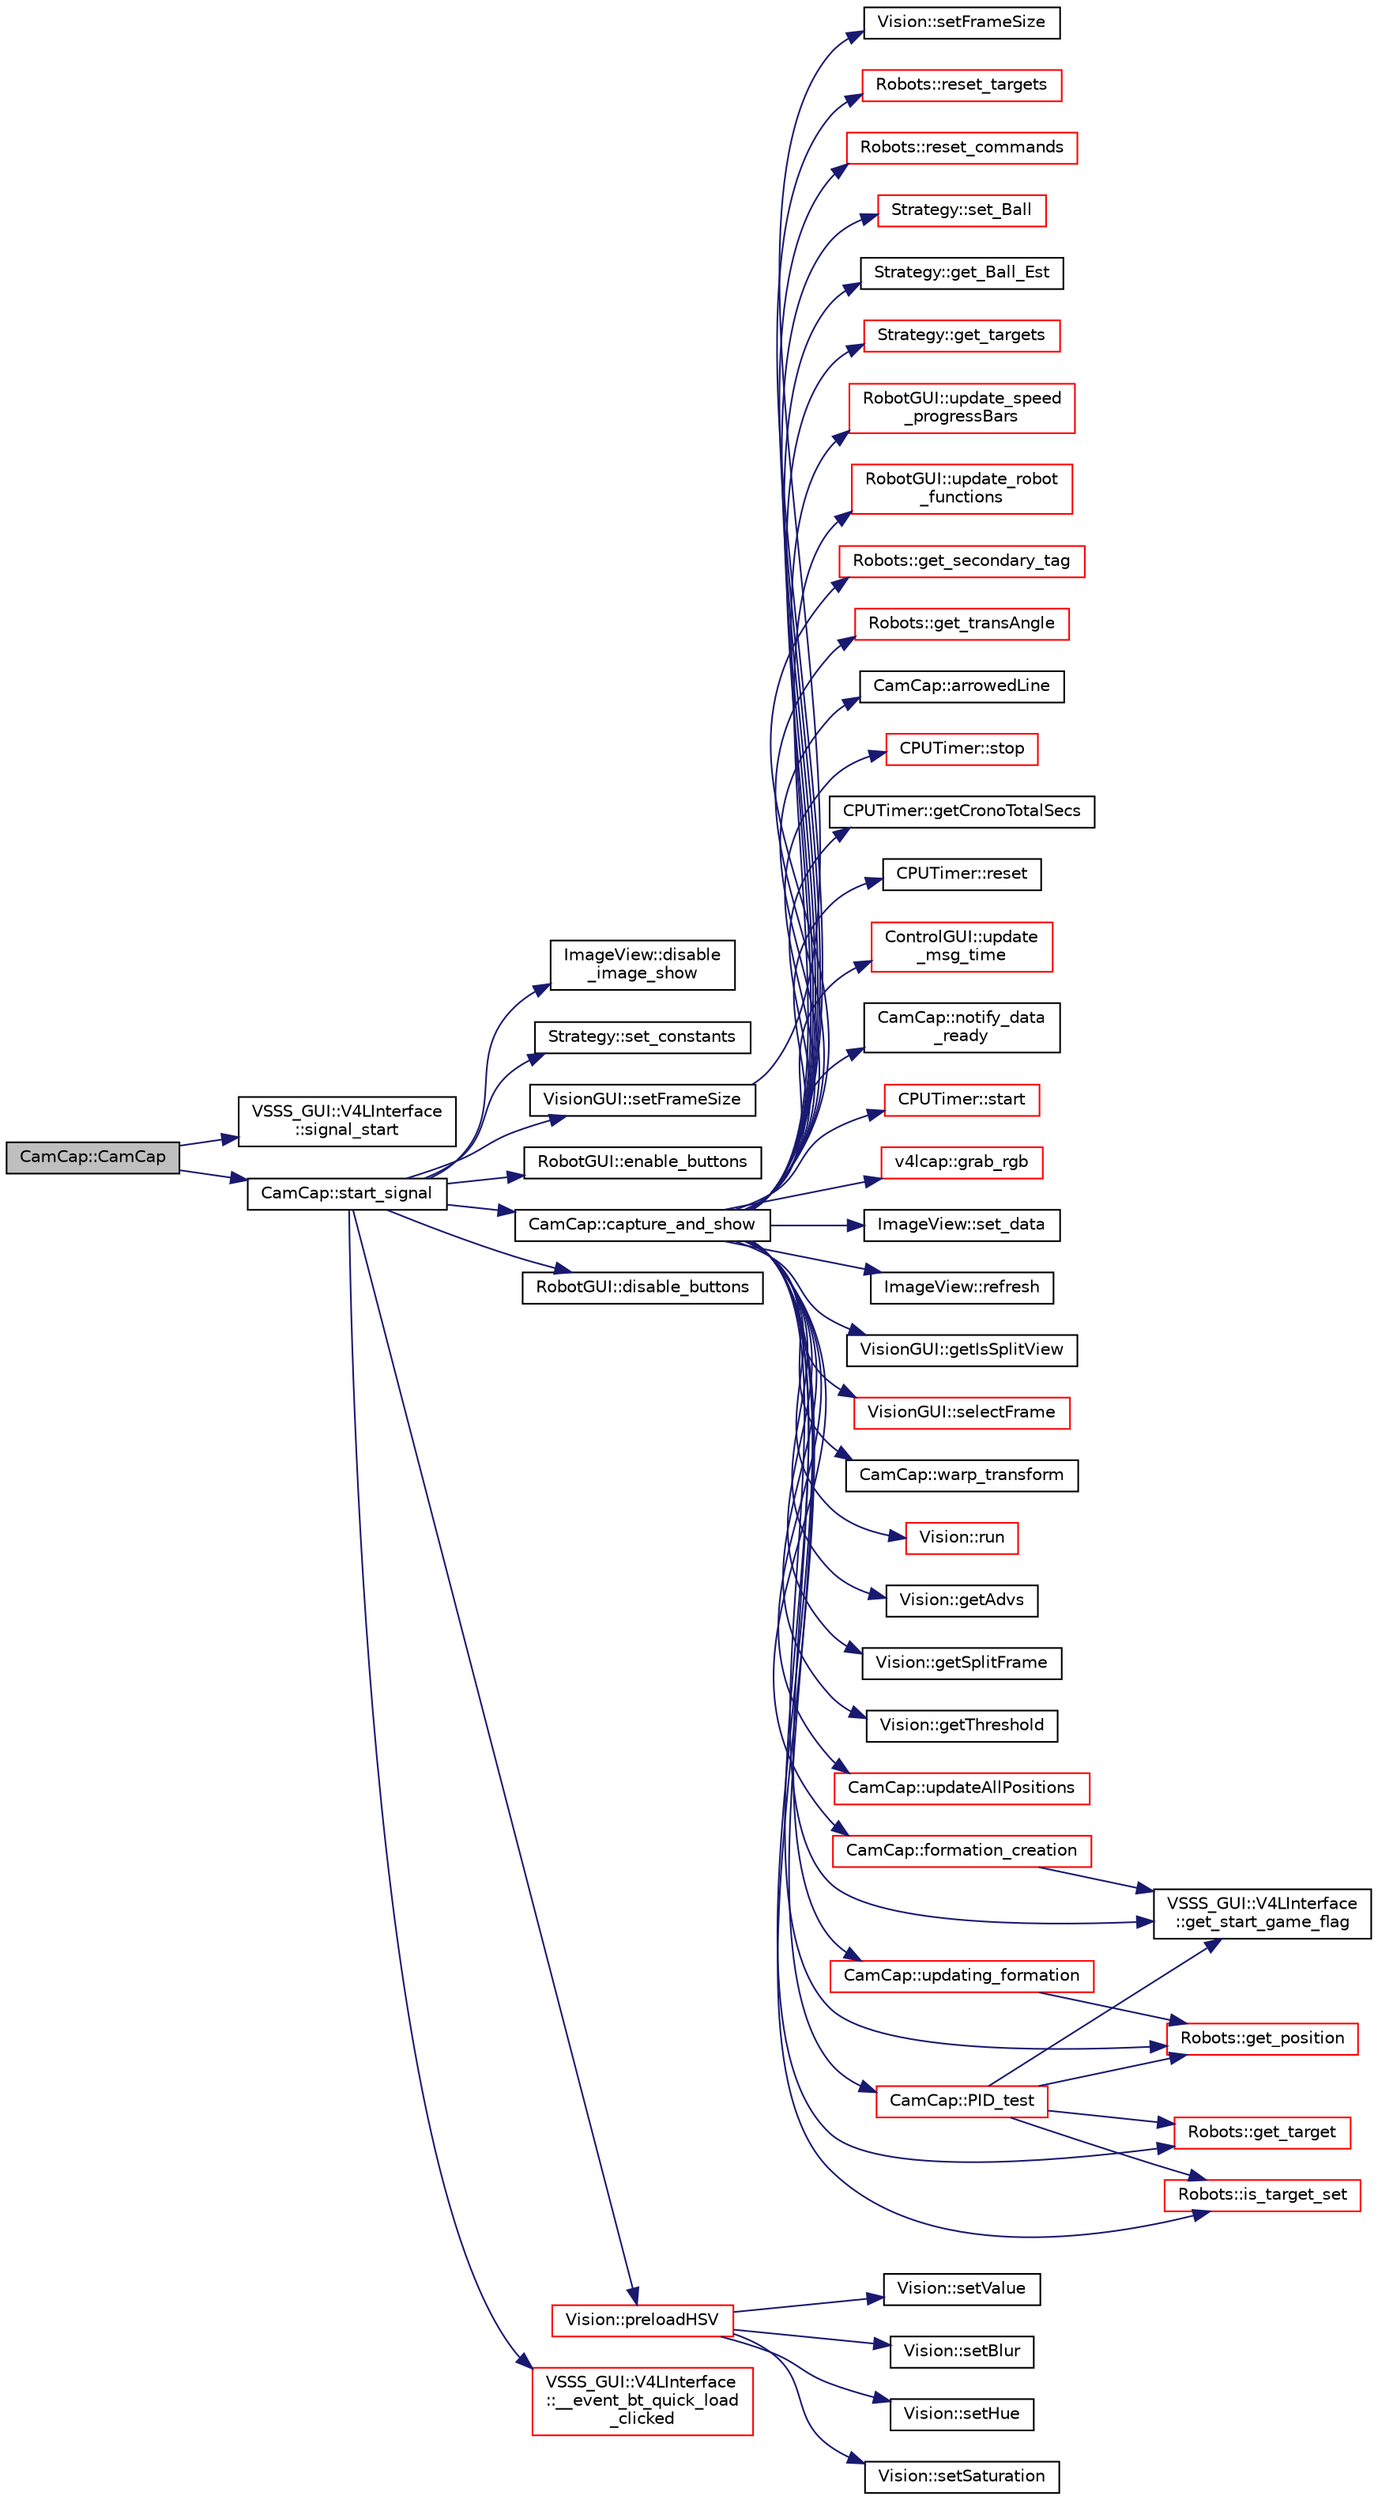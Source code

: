 digraph "CamCap::CamCap"
{
 // INTERACTIVE_SVG=YES
  edge [fontname="Helvetica",fontsize="10",labelfontname="Helvetica",labelfontsize="10"];
  node [fontname="Helvetica",fontsize="10",shape=record];
  rankdir="LR";
  Node0 [label="CamCap::CamCap",height=0.2,width=0.4,color="black", fillcolor="grey75", style="filled", fontcolor="black"];
  Node0 -> Node1 [color="midnightblue",fontsize="10",style="solid",fontname="Helvetica"];
  Node1 [label="VSSS_GUI::V4LInterface\l::signal_start",height=0.2,width=0.4,color="black", fillcolor="white", style="filled",URL="$class_v_s_s_s___g_u_i_1_1_v4_l_interface.html#a43220e7911fcf933c7e2e702b703943e"];
  Node0 -> Node2 [color="midnightblue",fontsize="10",style="solid",fontname="Helvetica"];
  Node2 [label="CamCap::start_signal",height=0.2,width=0.4,color="black", fillcolor="white", style="filled",URL="$class_cam_cap.html#ae676e6624dd821ad494a80e68a41e249",tooltip="Interface adjustments after &#39;start&#39; button is clicked. "];
  Node2 -> Node3 [color="midnightblue",fontsize="10",style="solid",fontname="Helvetica"];
  Node3 [label="ImageView::disable\l_image_show",height=0.2,width=0.4,color="black", fillcolor="white", style="filled",URL="$class_image_view.html#a52c3ac86c941bcdfdd4fd8c711e53184"];
  Node2 -> Node4 [color="midnightblue",fontsize="10",style="solid",fontname="Helvetica"];
  Node4 [label="Strategy::set_constants",height=0.2,width=0.4,color="black", fillcolor="white", style="filled",URL="$class_strategy.html#a00120223877a8f4a97ef2ef4f8cecb1b"];
  Node2 -> Node5 [color="midnightblue",fontsize="10",style="solid",fontname="Helvetica"];
  Node5 [label="VisionGUI::setFrameSize",height=0.2,width=0.4,color="black", fillcolor="white", style="filled",URL="$class_vision_g_u_i.html#afd0b5f34c6a9691ab2fe83c49abae95a"];
  Node5 -> Node6 [color="midnightblue",fontsize="10",style="solid",fontname="Helvetica"];
  Node6 [label="Vision::setFrameSize",height=0.2,width=0.4,color="black", fillcolor="white", style="filled",URL="$class_vision.html#a363ee40ff45ed78c4895df2d42ef2d84"];
  Node2 -> Node7 [color="midnightblue",fontsize="10",style="solid",fontname="Helvetica"];
  Node7 [label="RobotGUI::enable_buttons",height=0.2,width=0.4,color="black", fillcolor="white", style="filled",URL="$class_robot_g_u_i.html#a01f52178c89f4bbb7b0c5ba4c1b709d0"];
  Node2 -> Node8 [color="midnightblue",fontsize="10",style="solid",fontname="Helvetica"];
  Node8 [label="CamCap::capture_and_show",height=0.2,width=0.4,color="black", fillcolor="white", style="filled",URL="$class_cam_cap.html#a87f384c5fec40a0ccfd7833347fec0df",tooltip="Captures camera frames and shows it in the interface. "];
  Node8 -> Node9 [color="midnightblue",fontsize="10",style="solid",fontname="Helvetica"];
  Node9 [label="CPUTimer::start",height=0.2,width=0.4,color="red", fillcolor="white", style="filled",URL="$class_c_p_u_timer.html#a8712b4f64c79a210e91bbb72ed55bfc1"];
  Node8 -> Node12 [color="midnightblue",fontsize="10",style="solid",fontname="Helvetica"];
  Node12 [label="v4lcap::grab_rgb",height=0.2,width=0.4,color="red", fillcolor="white", style="filled",URL="$classv4lcap.html#a4ef7f2a17a32f5b89bf9ddce123a3b52"];
  Node8 -> Node16 [color="midnightblue",fontsize="10",style="solid",fontname="Helvetica"];
  Node16 [label="ImageView::set_data",height=0.2,width=0.4,color="black", fillcolor="white", style="filled",URL="$class_image_view.html#a34baa17952c6cbc4374f1bb6bdbbd757"];
  Node8 -> Node17 [color="midnightblue",fontsize="10",style="solid",fontname="Helvetica"];
  Node17 [label="ImageView::refresh",height=0.2,width=0.4,color="black", fillcolor="white", style="filled",URL="$class_image_view.html#a1c14fbed1a32a6f159c9916b6bd04d0a"];
  Node8 -> Node18 [color="midnightblue",fontsize="10",style="solid",fontname="Helvetica"];
  Node18 [label="VisionGUI::getIsSplitView",height=0.2,width=0.4,color="black", fillcolor="white", style="filled",URL="$class_vision_g_u_i.html#a2d3a0e0b04ac1b80070e9123ec354d83"];
  Node8 -> Node19 [color="midnightblue",fontsize="10",style="solid",fontname="Helvetica"];
  Node19 [label="VisionGUI::selectFrame",height=0.2,width=0.4,color="red", fillcolor="white", style="filled",URL="$class_vision_g_u_i.html#a26659931ea77f5b975fe1d0ce101c74c"];
  Node8 -> Node30 [color="midnightblue",fontsize="10",style="solid",fontname="Helvetica"];
  Node30 [label="CamCap::warp_transform",height=0.2,width=0.4,color="black", fillcolor="white", style="filled",URL="$class_cam_cap.html#a90c0560e51d69bc551ae17c72edb3028",tooltip="Adjusts the image framing. "];
  Node8 -> Node31 [color="midnightblue",fontsize="10",style="solid",fontname="Helvetica"];
  Node31 [label="Vision::run",height=0.2,width=0.4,color="red", fillcolor="white", style="filled",URL="$class_vision.html#a8d7335b29584429ff5b5c24958896b08",tooltip="Call preProcessing() method, searchTags() and pick-a-tag() "];
  Node8 -> Node46 [color="midnightblue",fontsize="10",style="solid",fontname="Helvetica"];
  Node46 [label="Vision::getAdvs",height=0.2,width=0.4,color="black", fillcolor="white", style="filled",URL="$class_vision.html#ade08a555c6bcba89ee6a60be24f95c5b"];
  Node8 -> Node47 [color="midnightblue",fontsize="10",style="solid",fontname="Helvetica"];
  Node47 [label="Vision::getSplitFrame",height=0.2,width=0.4,color="black", fillcolor="white", style="filled",URL="$class_vision.html#a5543116011e744661d9e60a70012bc6c"];
  Node8 -> Node48 [color="midnightblue",fontsize="10",style="solid",fontname="Helvetica"];
  Node48 [label="Vision::getThreshold",height=0.2,width=0.4,color="black", fillcolor="white", style="filled",URL="$class_vision.html#a8dbf66a10209a8c92480b303e1eac3de"];
  Node8 -> Node49 [color="midnightblue",fontsize="10",style="solid",fontname="Helvetica"];
  Node49 [label="CamCap::updateAllPositions",height=0.2,width=0.4,color="red", fillcolor="white", style="filled",URL="$class_cam_cap.html#afc272fe8b0ddc82386dbf827aed7db78",tooltip="Updates the position of all captured elements. "];
  Node8 -> Node55 [color="midnightblue",fontsize="10",style="solid",fontname="Helvetica"];
  Node55 [label="VSSS_GUI::V4LInterface\l::get_start_game_flag",height=0.2,width=0.4,color="black", fillcolor="white", style="filled",URL="$class_v_s_s_s___g_u_i_1_1_v4_l_interface.html#afb1f877ebf3a82de783f6860979eea85"];
  Node8 -> Node56 [color="midnightblue",fontsize="10",style="solid",fontname="Helvetica"];
  Node56 [label="CamCap::PID_test",height=0.2,width=0.4,color="red", fillcolor="white", style="filled",URL="$class_cam_cap.html#a93f8ee79ed618c215139e40eb0485c9f",tooltip="Executes the &#39;PID Test on click&#39; at the control panel. "];
  Node56 -> Node55 [color="midnightblue",fontsize="10",style="solid",fontname="Helvetica"];
  Node56 -> Node52 [color="midnightblue",fontsize="10",style="solid",fontname="Helvetica"];
  Node52 [label="Robots::get_position",height=0.2,width=0.4,color="red", fillcolor="white", style="filled",URL="$class_robots.html#a1fca8f2f5070176faa6ba1efa2f1ff14"];
  Node56 -> Node59 [color="midnightblue",fontsize="10",style="solid",fontname="Helvetica"];
  Node59 [label="Robots::get_target",height=0.2,width=0.4,color="red", fillcolor="white", style="filled",URL="$class_robots.html#a8a4fe339df4823e45cf34d9fb8daa64b"];
  Node56 -> Node62 [color="midnightblue",fontsize="10",style="solid",fontname="Helvetica"];
  Node62 [label="Robots::is_target_set",height=0.2,width=0.4,color="red", fillcolor="white", style="filled",URL="$class_robots.html#ad79a530bb3c696a351f11f5698fb4960"];
  Node8 -> Node63 [color="midnightblue",fontsize="10",style="solid",fontname="Helvetica"];
  Node63 [label="Robots::reset_targets",height=0.2,width=0.4,color="red", fillcolor="white", style="filled",URL="$class_robots.html#ade0caad007f6bbc5cdb35182a16780b7"];
  Node8 -> Node64 [color="midnightblue",fontsize="10",style="solid",fontname="Helvetica"];
  Node64 [label="CamCap::updating_formation",height=0.2,width=0.4,color="red", fillcolor="white", style="filled",URL="$class_cam_cap.html#a8bab2cf2a40f386ab20480cfc83ac77c",tooltip="Sends robots to the target position and orientation. "];
  Node64 -> Node52 [color="midnightblue",fontsize="10",style="solid",fontname="Helvetica"];
  Node8 -> Node68 [color="midnightblue",fontsize="10",style="solid",fontname="Helvetica"];
  Node68 [label="CamCap::formation_creation",height=0.2,width=0.4,color="red", fillcolor="white", style="filled",URL="$class_cam_cap.html#a848749241df00e03c5fca82cc9423fdd",tooltip="Creates the formation (creation and load) interface. "];
  Node68 -> Node55 [color="midnightblue",fontsize="10",style="solid",fontname="Helvetica"];
  Node8 -> Node70 [color="midnightblue",fontsize="10",style="solid",fontname="Helvetica"];
  Node70 [label="Robots::reset_commands",height=0.2,width=0.4,color="red", fillcolor="white", style="filled",URL="$class_robots.html#af9dfd621b03a3c6a52810610abdb6a9d"];
  Node8 -> Node71 [color="midnightblue",fontsize="10",style="solid",fontname="Helvetica"];
  Node71 [label="Strategy::set_Ball",height=0.2,width=0.4,color="red", fillcolor="white", style="filled",URL="$class_strategy.html#a7119e796ed0218f4e44418fea1efdf49"];
  Node8 -> Node87 [color="midnightblue",fontsize="10",style="solid",fontname="Helvetica"];
  Node87 [label="Strategy::get_Ball_Est",height=0.2,width=0.4,color="black", fillcolor="white", style="filled",URL="$class_strategy.html#a08e53a7b4e9239e2536dcdbf2cc6abf5"];
  Node8 -> Node88 [color="midnightblue",fontsize="10",style="solid",fontname="Helvetica"];
  Node88 [label="Strategy::get_targets",height=0.2,width=0.4,color="red", fillcolor="white", style="filled",URL="$class_strategy.html#ab1c455b23e8b7f3377132a3e243f8f76"];
  Node8 -> Node128 [color="midnightblue",fontsize="10",style="solid",fontname="Helvetica"];
  Node128 [label="RobotGUI::update_speed\l_progressBars",height=0.2,width=0.4,color="red", fillcolor="white", style="filled",URL="$class_robot_g_u_i.html#aeb4d6cd3764ae5d1d7a24a5565aa42cb"];
  Node8 -> Node129 [color="midnightblue",fontsize="10",style="solid",fontname="Helvetica"];
  Node129 [label="RobotGUI::update_robot\l_functions",height=0.2,width=0.4,color="red", fillcolor="white", style="filled",URL="$class_robot_g_u_i.html#a88e9422aa99db2dd70403650ab1551a4"];
  Node8 -> Node52 [color="midnightblue",fontsize="10",style="solid",fontname="Helvetica"];
  Node8 -> Node130 [color="midnightblue",fontsize="10",style="solid",fontname="Helvetica"];
  Node130 [label="Robots::get_secondary_tag",height=0.2,width=0.4,color="red", fillcolor="white", style="filled",URL="$class_robots.html#a2ebc2bd5efa2313e9f39d676fa70f86a"];
  Node8 -> Node127 [color="midnightblue",fontsize="10",style="solid",fontname="Helvetica"];
  Node127 [label="Robots::get_transAngle",height=0.2,width=0.4,color="red", fillcolor="white", style="filled",URL="$class_robots.html#af3cabeacfb88dd920f581939935e76ca"];
  Node8 -> Node131 [color="midnightblue",fontsize="10",style="solid",fontname="Helvetica"];
  Node131 [label="CamCap::arrowedLine",height=0.2,width=0.4,color="black", fillcolor="white", style="filled",URL="$class_cam_cap.html#afb044a7b5b3b2f17af62e3115e84993e",tooltip="Draws an arrow between two given points. "];
  Node8 -> Node59 [color="midnightblue",fontsize="10",style="solid",fontname="Helvetica"];
  Node8 -> Node62 [color="midnightblue",fontsize="10",style="solid",fontname="Helvetica"];
  Node8 -> Node132 [color="midnightblue",fontsize="10",style="solid",fontname="Helvetica"];
  Node132 [label="CPUTimer::stop",height=0.2,width=0.4,color="red", fillcolor="white", style="filled",URL="$class_c_p_u_timer.html#afc986e87c38afb37b7911f8424726d1d"];
  Node8 -> Node133 [color="midnightblue",fontsize="10",style="solid",fontname="Helvetica"];
  Node133 [label="CPUTimer::getCronoTotalSecs",height=0.2,width=0.4,color="black", fillcolor="white", style="filled",URL="$class_c_p_u_timer.html#aa8736023dbfa50166f8e49960ad84a84"];
  Node8 -> Node134 [color="midnightblue",fontsize="10",style="solid",fontname="Helvetica"];
  Node134 [label="CPUTimer::reset",height=0.2,width=0.4,color="black", fillcolor="white", style="filled",URL="$class_c_p_u_timer.html#ae9c1b873923f73091dae7e5a6051baf6"];
  Node8 -> Node135 [color="midnightblue",fontsize="10",style="solid",fontname="Helvetica"];
  Node135 [label="ControlGUI::update\l_msg_time",height=0.2,width=0.4,color="red", fillcolor="white", style="filled",URL="$class_control_g_u_i.html#a7cdf0036f7b6c8ad8c9fb2a1c36e9c39",tooltip="Gets the gap between sent messages (through flyingMessenger&#39;s get time function) and shows it on inte..."];
  Node8 -> Node137 [color="midnightblue",fontsize="10",style="solid",fontname="Helvetica"];
  Node137 [label="CamCap::notify_data\l_ready",height=0.2,width=0.4,color="black", fillcolor="white", style="filled",URL="$class_cam_cap.html#ad34d9213700050e66a66e63d027b9bf0",tooltip="Notifies all waiting threads through a conditional variable. "];
  Node2 -> Node138 [color="midnightblue",fontsize="10",style="solid",fontname="Helvetica"];
  Node138 [label="RobotGUI::disable_buttons",height=0.2,width=0.4,color="black", fillcolor="white", style="filled",URL="$class_robot_g_u_i.html#aaed4d5a44833dc435ac8f9e2faad58b7"];
  Node2 -> Node139 [color="midnightblue",fontsize="10",style="solid",fontname="Helvetica"];
  Node139 [label="Vision::preloadHSV",height=0.2,width=0.4,color="red", fillcolor="white", style="filled",URL="$class_vision.html#ac0c3f793197c5fec6dddb22ff7c7383c",tooltip="Loads default values to vision object, making callibration easier. "];
  Node139 -> Node140 [color="midnightblue",fontsize="10",style="solid",fontname="Helvetica"];
  Node140 [label="Vision::setBlur",height=0.2,width=0.4,color="black", fillcolor="white", style="filled",URL="$class_vision.html#aa40b48aebdf61dfda490fbc2620d2ac3"];
  Node139 -> Node141 [color="midnightblue",fontsize="10",style="solid",fontname="Helvetica"];
  Node141 [label="Vision::setHue",height=0.2,width=0.4,color="black", fillcolor="white", style="filled",URL="$class_vision.html#a3c3ebea1a7c54c69f2da94b78aaf79f1"];
  Node139 -> Node142 [color="midnightblue",fontsize="10",style="solid",fontname="Helvetica"];
  Node142 [label="Vision::setSaturation",height=0.2,width=0.4,color="black", fillcolor="white", style="filled",URL="$class_vision.html#a4a07d52d53fa8626e6dd7b36fed89841"];
  Node139 -> Node143 [color="midnightblue",fontsize="10",style="solid",fontname="Helvetica"];
  Node143 [label="Vision::setValue",height=0.2,width=0.4,color="black", fillcolor="white", style="filled",URL="$class_vision.html#a43213a295e6e199c261d141118be14ad"];
  Node2 -> Node146 [color="midnightblue",fontsize="10",style="solid",fontname="Helvetica"];
  Node146 [label="VSSS_GUI::V4LInterface\l::__event_bt_quick_load\l_clicked",height=0.2,width=0.4,color="red", fillcolor="white", style="filled",URL="$class_v_s_s_s___g_u_i_1_1_v4_l_interface.html#a3010084dff2d7f93eed40efaab8ee61b",tooltip="Event triggered when &#39;Quick Load&#39; button is clicked. "];
}
